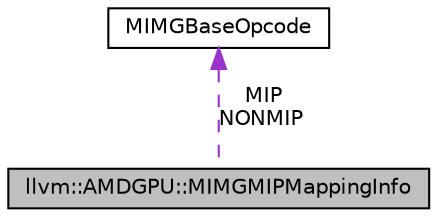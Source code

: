 digraph "llvm::AMDGPU::MIMGMIPMappingInfo"
{
 // LATEX_PDF_SIZE
  bgcolor="transparent";
  edge [fontname="Helvetica",fontsize="10",labelfontname="Helvetica",labelfontsize="10"];
  node [fontname="Helvetica",fontsize="10",shape="box"];
  Node1 [label="llvm::AMDGPU::MIMGMIPMappingInfo",height=0.2,width=0.4,color="black", fillcolor="grey75", style="filled", fontcolor="black",tooltip=" "];
  Node2 -> Node1 [dir="back",color="darkorchid3",fontsize="10",style="dashed",label=" MIP\nNONMIP" ,fontname="Helvetica"];
  Node2 [label="MIMGBaseOpcode",height=0.2,width=0.4,color="black",tooltip=" "];
}
